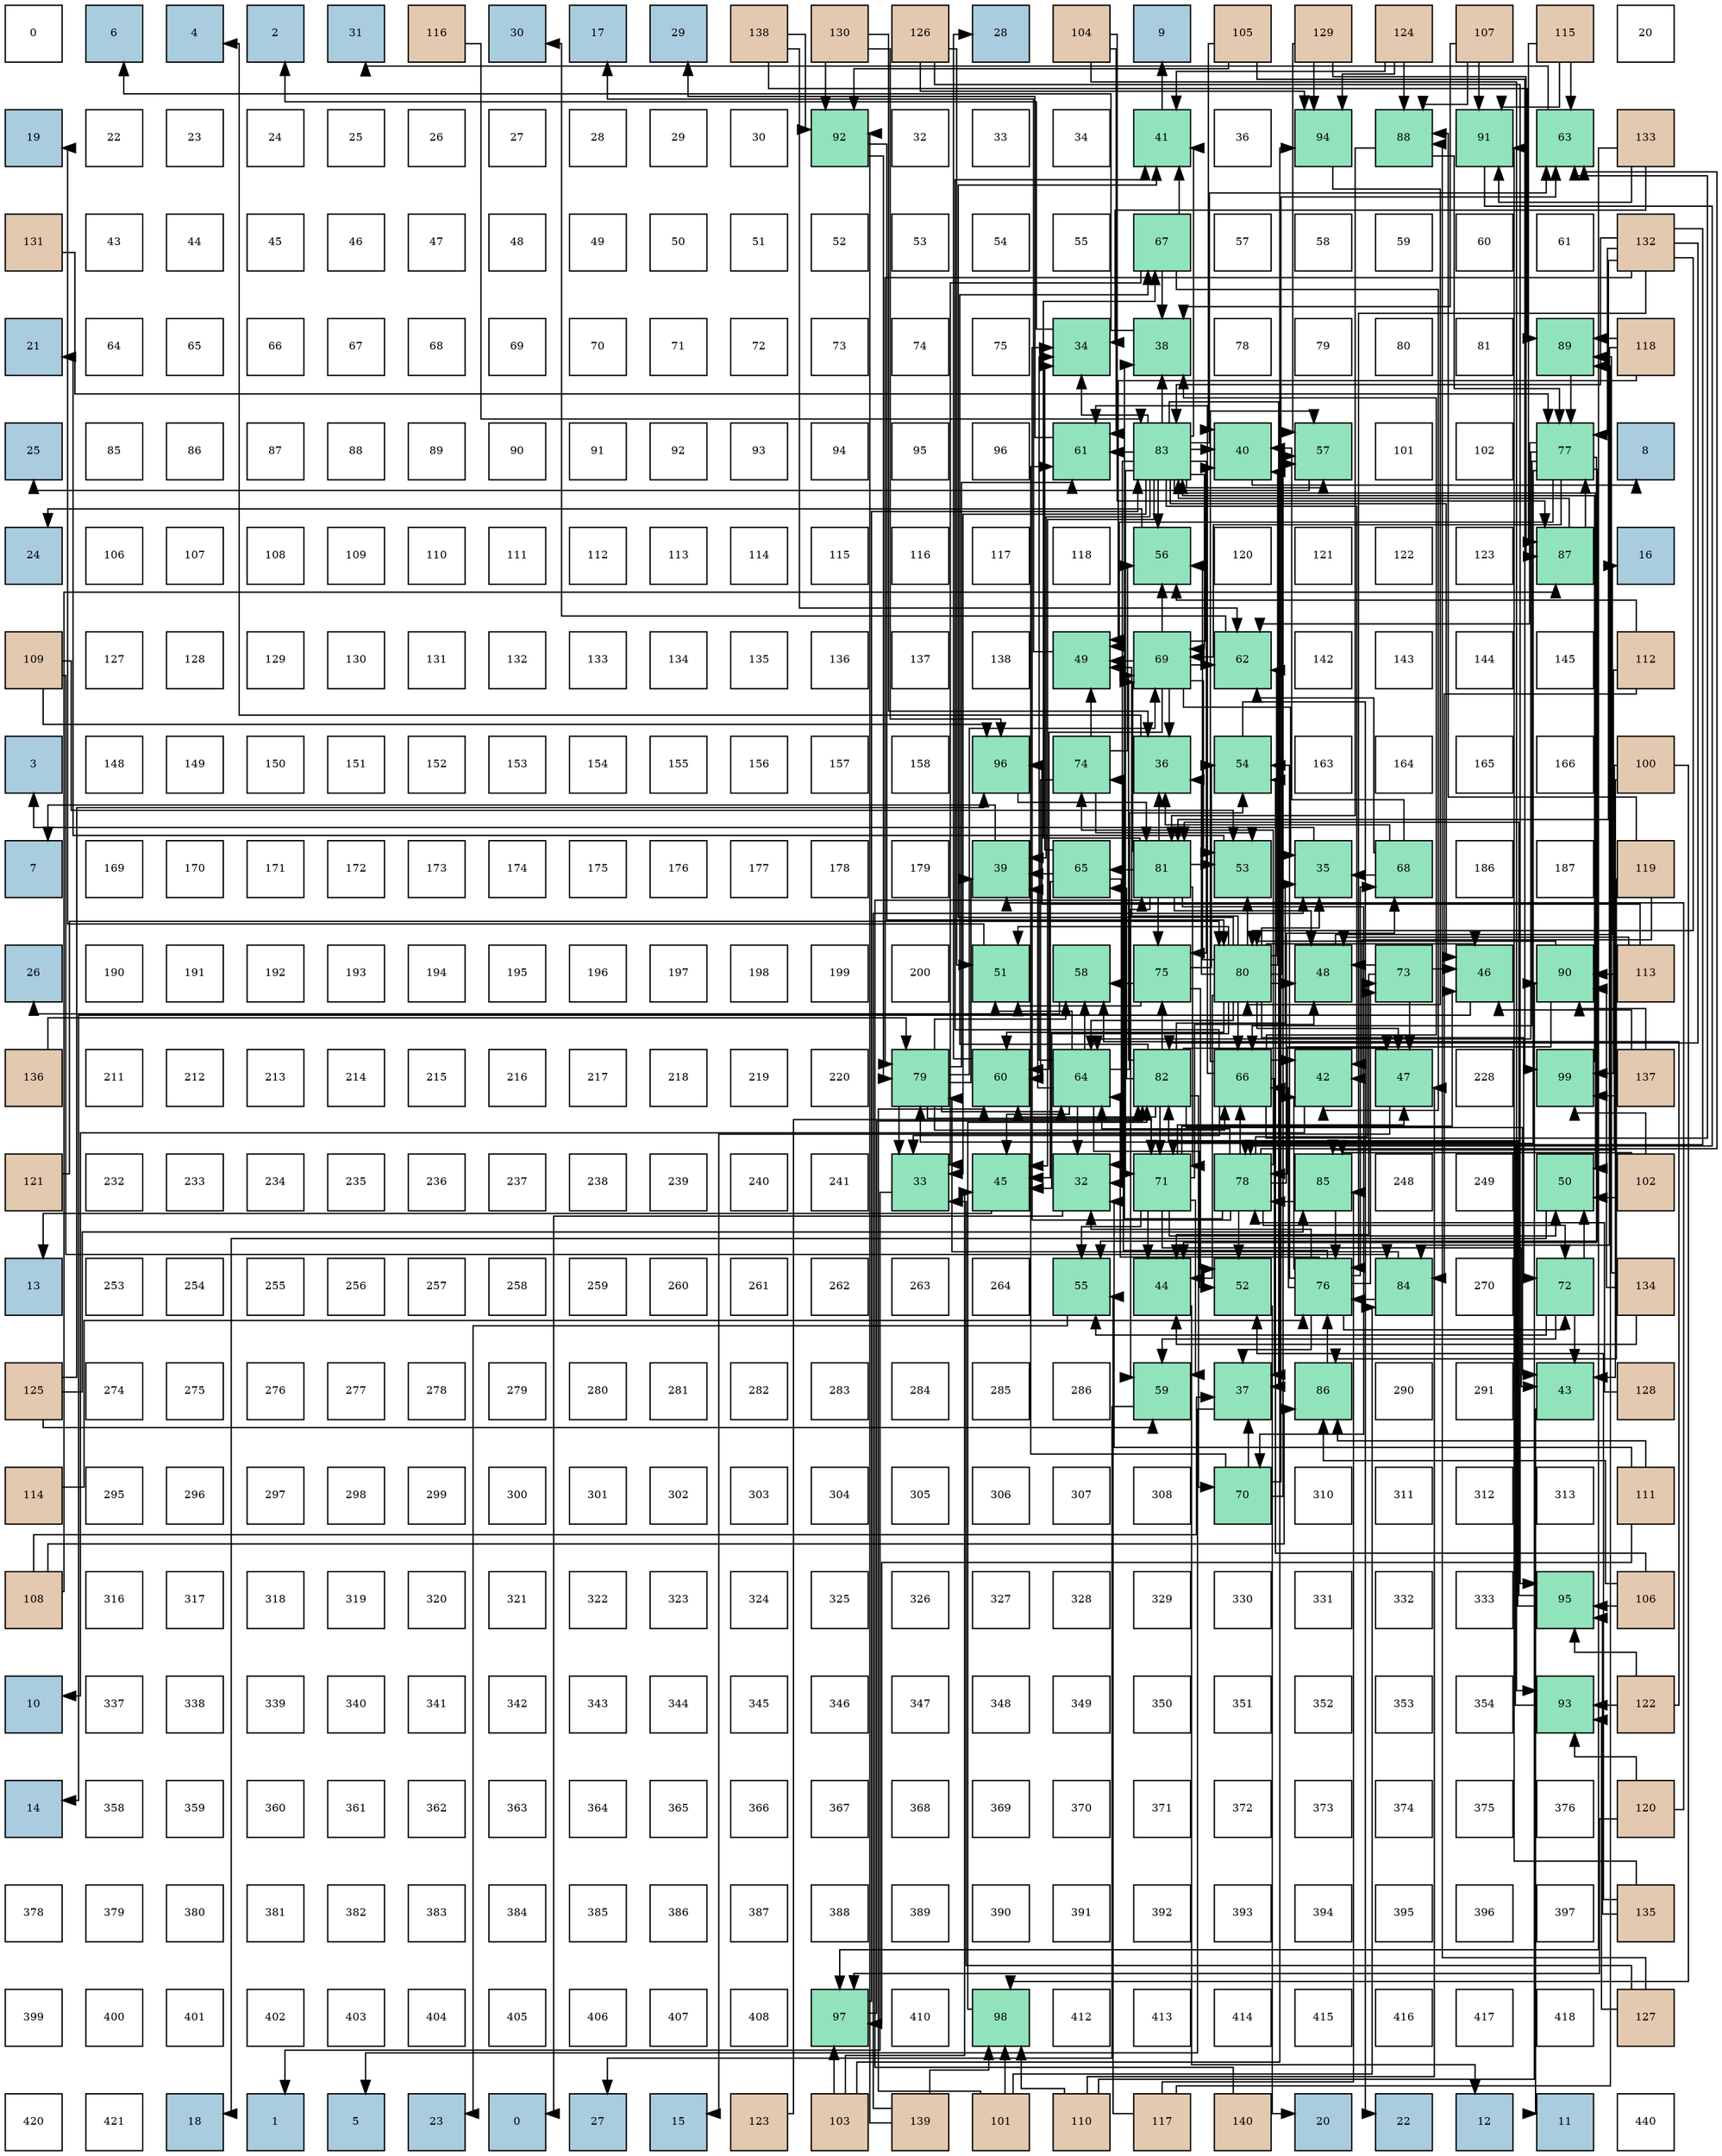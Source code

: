 digraph layout{
 rankdir=TB;
 splines=ortho;
 node [style=filled shape=square fixedsize=true width=0.6];
0[label="0", fontsize=8, fillcolor="#ffffff"];
1[label="6", fontsize=8, fillcolor="#a9ccde"];
2[label="4", fontsize=8, fillcolor="#a9ccde"];
3[label="2", fontsize=8, fillcolor="#a9ccde"];
4[label="31", fontsize=8, fillcolor="#a9ccde"];
5[label="116", fontsize=8, fillcolor="#e3c9af"];
6[label="30", fontsize=8, fillcolor="#a9ccde"];
7[label="17", fontsize=8, fillcolor="#a9ccde"];
8[label="29", fontsize=8, fillcolor="#a9ccde"];
9[label="138", fontsize=8, fillcolor="#e3c9af"];
10[label="130", fontsize=8, fillcolor="#e3c9af"];
11[label="126", fontsize=8, fillcolor="#e3c9af"];
12[label="28", fontsize=8, fillcolor="#a9ccde"];
13[label="104", fontsize=8, fillcolor="#e3c9af"];
14[label="9", fontsize=8, fillcolor="#a9ccde"];
15[label="105", fontsize=8, fillcolor="#e3c9af"];
16[label="129", fontsize=8, fillcolor="#e3c9af"];
17[label="124", fontsize=8, fillcolor="#e3c9af"];
18[label="107", fontsize=8, fillcolor="#e3c9af"];
19[label="115", fontsize=8, fillcolor="#e3c9af"];
20[label="20", fontsize=8, fillcolor="#ffffff"];
21[label="19", fontsize=8, fillcolor="#a9ccde"];
22[label="22", fontsize=8, fillcolor="#ffffff"];
23[label="23", fontsize=8, fillcolor="#ffffff"];
24[label="24", fontsize=8, fillcolor="#ffffff"];
25[label="25", fontsize=8, fillcolor="#ffffff"];
26[label="26", fontsize=8, fillcolor="#ffffff"];
27[label="27", fontsize=8, fillcolor="#ffffff"];
28[label="28", fontsize=8, fillcolor="#ffffff"];
29[label="29", fontsize=8, fillcolor="#ffffff"];
30[label="30", fontsize=8, fillcolor="#ffffff"];
31[label="92", fontsize=8, fillcolor="#91e3bb"];
32[label="32", fontsize=8, fillcolor="#ffffff"];
33[label="33", fontsize=8, fillcolor="#ffffff"];
34[label="34", fontsize=8, fillcolor="#ffffff"];
35[label="41", fontsize=8, fillcolor="#91e3bb"];
36[label="36", fontsize=8, fillcolor="#ffffff"];
37[label="94", fontsize=8, fillcolor="#91e3bb"];
38[label="88", fontsize=8, fillcolor="#91e3bb"];
39[label="91", fontsize=8, fillcolor="#91e3bb"];
40[label="63", fontsize=8, fillcolor="#91e3bb"];
41[label="133", fontsize=8, fillcolor="#e3c9af"];
42[label="131", fontsize=8, fillcolor="#e3c9af"];
43[label="43", fontsize=8, fillcolor="#ffffff"];
44[label="44", fontsize=8, fillcolor="#ffffff"];
45[label="45", fontsize=8, fillcolor="#ffffff"];
46[label="46", fontsize=8, fillcolor="#ffffff"];
47[label="47", fontsize=8, fillcolor="#ffffff"];
48[label="48", fontsize=8, fillcolor="#ffffff"];
49[label="49", fontsize=8, fillcolor="#ffffff"];
50[label="50", fontsize=8, fillcolor="#ffffff"];
51[label="51", fontsize=8, fillcolor="#ffffff"];
52[label="52", fontsize=8, fillcolor="#ffffff"];
53[label="53", fontsize=8, fillcolor="#ffffff"];
54[label="54", fontsize=8, fillcolor="#ffffff"];
55[label="55", fontsize=8, fillcolor="#ffffff"];
56[label="67", fontsize=8, fillcolor="#91e3bb"];
57[label="57", fontsize=8, fillcolor="#ffffff"];
58[label="58", fontsize=8, fillcolor="#ffffff"];
59[label="59", fontsize=8, fillcolor="#ffffff"];
60[label="60", fontsize=8, fillcolor="#ffffff"];
61[label="61", fontsize=8, fillcolor="#ffffff"];
62[label="132", fontsize=8, fillcolor="#e3c9af"];
63[label="21", fontsize=8, fillcolor="#a9ccde"];
64[label="64", fontsize=8, fillcolor="#ffffff"];
65[label="65", fontsize=8, fillcolor="#ffffff"];
66[label="66", fontsize=8, fillcolor="#ffffff"];
67[label="67", fontsize=8, fillcolor="#ffffff"];
68[label="68", fontsize=8, fillcolor="#ffffff"];
69[label="69", fontsize=8, fillcolor="#ffffff"];
70[label="70", fontsize=8, fillcolor="#ffffff"];
71[label="71", fontsize=8, fillcolor="#ffffff"];
72[label="72", fontsize=8, fillcolor="#ffffff"];
73[label="73", fontsize=8, fillcolor="#ffffff"];
74[label="74", fontsize=8, fillcolor="#ffffff"];
75[label="75", fontsize=8, fillcolor="#ffffff"];
76[label="34", fontsize=8, fillcolor="#91e3bb"];
77[label="38", fontsize=8, fillcolor="#91e3bb"];
78[label="78", fontsize=8, fillcolor="#ffffff"];
79[label="79", fontsize=8, fillcolor="#ffffff"];
80[label="80", fontsize=8, fillcolor="#ffffff"];
81[label="81", fontsize=8, fillcolor="#ffffff"];
82[label="89", fontsize=8, fillcolor="#91e3bb"];
83[label="118", fontsize=8, fillcolor="#e3c9af"];
84[label="25", fontsize=8, fillcolor="#a9ccde"];
85[label="85", fontsize=8, fillcolor="#ffffff"];
86[label="86", fontsize=8, fillcolor="#ffffff"];
87[label="87", fontsize=8, fillcolor="#ffffff"];
88[label="88", fontsize=8, fillcolor="#ffffff"];
89[label="89", fontsize=8, fillcolor="#ffffff"];
90[label="90", fontsize=8, fillcolor="#ffffff"];
91[label="91", fontsize=8, fillcolor="#ffffff"];
92[label="92", fontsize=8, fillcolor="#ffffff"];
93[label="93", fontsize=8, fillcolor="#ffffff"];
94[label="94", fontsize=8, fillcolor="#ffffff"];
95[label="95", fontsize=8, fillcolor="#ffffff"];
96[label="96", fontsize=8, fillcolor="#ffffff"];
97[label="61", fontsize=8, fillcolor="#91e3bb"];
98[label="83", fontsize=8, fillcolor="#91e3bb"];
99[label="40", fontsize=8, fillcolor="#91e3bb"];
100[label="57", fontsize=8, fillcolor="#91e3bb"];
101[label="101", fontsize=8, fillcolor="#ffffff"];
102[label="102", fontsize=8, fillcolor="#ffffff"];
103[label="77", fontsize=8, fillcolor="#91e3bb"];
104[label="8", fontsize=8, fillcolor="#a9ccde"];
105[label="24", fontsize=8, fillcolor="#a9ccde"];
106[label="106", fontsize=8, fillcolor="#ffffff"];
107[label="107", fontsize=8, fillcolor="#ffffff"];
108[label="108", fontsize=8, fillcolor="#ffffff"];
109[label="109", fontsize=8, fillcolor="#ffffff"];
110[label="110", fontsize=8, fillcolor="#ffffff"];
111[label="111", fontsize=8, fillcolor="#ffffff"];
112[label="112", fontsize=8, fillcolor="#ffffff"];
113[label="113", fontsize=8, fillcolor="#ffffff"];
114[label="114", fontsize=8, fillcolor="#ffffff"];
115[label="115", fontsize=8, fillcolor="#ffffff"];
116[label="116", fontsize=8, fillcolor="#ffffff"];
117[label="117", fontsize=8, fillcolor="#ffffff"];
118[label="118", fontsize=8, fillcolor="#ffffff"];
119[label="56", fontsize=8, fillcolor="#91e3bb"];
120[label="120", fontsize=8, fillcolor="#ffffff"];
121[label="121", fontsize=8, fillcolor="#ffffff"];
122[label="122", fontsize=8, fillcolor="#ffffff"];
123[label="123", fontsize=8, fillcolor="#ffffff"];
124[label="87", fontsize=8, fillcolor="#91e3bb"];
125[label="16", fontsize=8, fillcolor="#a9ccde"];
126[label="109", fontsize=8, fillcolor="#e3c9af"];
127[label="127", fontsize=8, fillcolor="#ffffff"];
128[label="128", fontsize=8, fillcolor="#ffffff"];
129[label="129", fontsize=8, fillcolor="#ffffff"];
130[label="130", fontsize=8, fillcolor="#ffffff"];
131[label="131", fontsize=8, fillcolor="#ffffff"];
132[label="132", fontsize=8, fillcolor="#ffffff"];
133[label="133", fontsize=8, fillcolor="#ffffff"];
134[label="134", fontsize=8, fillcolor="#ffffff"];
135[label="135", fontsize=8, fillcolor="#ffffff"];
136[label="136", fontsize=8, fillcolor="#ffffff"];
137[label="137", fontsize=8, fillcolor="#ffffff"];
138[label="138", fontsize=8, fillcolor="#ffffff"];
139[label="49", fontsize=8, fillcolor="#91e3bb"];
140[label="69", fontsize=8, fillcolor="#91e3bb"];
141[label="62", fontsize=8, fillcolor="#91e3bb"];
142[label="142", fontsize=8, fillcolor="#ffffff"];
143[label="143", fontsize=8, fillcolor="#ffffff"];
144[label="144", fontsize=8, fillcolor="#ffffff"];
145[label="145", fontsize=8, fillcolor="#ffffff"];
146[label="112", fontsize=8, fillcolor="#e3c9af"];
147[label="3", fontsize=8, fillcolor="#a9ccde"];
148[label="148", fontsize=8, fillcolor="#ffffff"];
149[label="149", fontsize=8, fillcolor="#ffffff"];
150[label="150", fontsize=8, fillcolor="#ffffff"];
151[label="151", fontsize=8, fillcolor="#ffffff"];
152[label="152", fontsize=8, fillcolor="#ffffff"];
153[label="153", fontsize=8, fillcolor="#ffffff"];
154[label="154", fontsize=8, fillcolor="#ffffff"];
155[label="155", fontsize=8, fillcolor="#ffffff"];
156[label="156", fontsize=8, fillcolor="#ffffff"];
157[label="157", fontsize=8, fillcolor="#ffffff"];
158[label="158", fontsize=8, fillcolor="#ffffff"];
159[label="96", fontsize=8, fillcolor="#91e3bb"];
160[label="74", fontsize=8, fillcolor="#91e3bb"];
161[label="36", fontsize=8, fillcolor="#91e3bb"];
162[label="54", fontsize=8, fillcolor="#91e3bb"];
163[label="163", fontsize=8, fillcolor="#ffffff"];
164[label="164", fontsize=8, fillcolor="#ffffff"];
165[label="165", fontsize=8, fillcolor="#ffffff"];
166[label="166", fontsize=8, fillcolor="#ffffff"];
167[label="100", fontsize=8, fillcolor="#e3c9af"];
168[label="7", fontsize=8, fillcolor="#a9ccde"];
169[label="169", fontsize=8, fillcolor="#ffffff"];
170[label="170", fontsize=8, fillcolor="#ffffff"];
171[label="171", fontsize=8, fillcolor="#ffffff"];
172[label="172", fontsize=8, fillcolor="#ffffff"];
173[label="173", fontsize=8, fillcolor="#ffffff"];
174[label="174", fontsize=8, fillcolor="#ffffff"];
175[label="175", fontsize=8, fillcolor="#ffffff"];
176[label="176", fontsize=8, fillcolor="#ffffff"];
177[label="177", fontsize=8, fillcolor="#ffffff"];
178[label="178", fontsize=8, fillcolor="#ffffff"];
179[label="179", fontsize=8, fillcolor="#ffffff"];
180[label="39", fontsize=8, fillcolor="#91e3bb"];
181[label="65", fontsize=8, fillcolor="#91e3bb"];
182[label="81", fontsize=8, fillcolor="#91e3bb"];
183[label="53", fontsize=8, fillcolor="#91e3bb"];
184[label="35", fontsize=8, fillcolor="#91e3bb"];
185[label="68", fontsize=8, fillcolor="#91e3bb"];
186[label="186", fontsize=8, fillcolor="#ffffff"];
187[label="187", fontsize=8, fillcolor="#ffffff"];
188[label="119", fontsize=8, fillcolor="#e3c9af"];
189[label="26", fontsize=8, fillcolor="#a9ccde"];
190[label="190", fontsize=8, fillcolor="#ffffff"];
191[label="191", fontsize=8, fillcolor="#ffffff"];
192[label="192", fontsize=8, fillcolor="#ffffff"];
193[label="193", fontsize=8, fillcolor="#ffffff"];
194[label="194", fontsize=8, fillcolor="#ffffff"];
195[label="195", fontsize=8, fillcolor="#ffffff"];
196[label="196", fontsize=8, fillcolor="#ffffff"];
197[label="197", fontsize=8, fillcolor="#ffffff"];
198[label="198", fontsize=8, fillcolor="#ffffff"];
199[label="199", fontsize=8, fillcolor="#ffffff"];
200[label="200", fontsize=8, fillcolor="#ffffff"];
201[label="51", fontsize=8, fillcolor="#91e3bb"];
202[label="58", fontsize=8, fillcolor="#91e3bb"];
203[label="75", fontsize=8, fillcolor="#91e3bb"];
204[label="80", fontsize=8, fillcolor="#91e3bb"];
205[label="48", fontsize=8, fillcolor="#91e3bb"];
206[label="73", fontsize=8, fillcolor="#91e3bb"];
207[label="46", fontsize=8, fillcolor="#91e3bb"];
208[label="90", fontsize=8, fillcolor="#91e3bb"];
209[label="113", fontsize=8, fillcolor="#e3c9af"];
210[label="136", fontsize=8, fillcolor="#e3c9af"];
211[label="211", fontsize=8, fillcolor="#ffffff"];
212[label="212", fontsize=8, fillcolor="#ffffff"];
213[label="213", fontsize=8, fillcolor="#ffffff"];
214[label="214", fontsize=8, fillcolor="#ffffff"];
215[label="215", fontsize=8, fillcolor="#ffffff"];
216[label="216", fontsize=8, fillcolor="#ffffff"];
217[label="217", fontsize=8, fillcolor="#ffffff"];
218[label="218", fontsize=8, fillcolor="#ffffff"];
219[label="219", fontsize=8, fillcolor="#ffffff"];
220[label="220", fontsize=8, fillcolor="#ffffff"];
221[label="79", fontsize=8, fillcolor="#91e3bb"];
222[label="60", fontsize=8, fillcolor="#91e3bb"];
223[label="64", fontsize=8, fillcolor="#91e3bb"];
224[label="82", fontsize=8, fillcolor="#91e3bb"];
225[label="66", fontsize=8, fillcolor="#91e3bb"];
226[label="42", fontsize=8, fillcolor="#91e3bb"];
227[label="47", fontsize=8, fillcolor="#91e3bb"];
228[label="228", fontsize=8, fillcolor="#ffffff"];
229[label="99", fontsize=8, fillcolor="#91e3bb"];
230[label="137", fontsize=8, fillcolor="#e3c9af"];
231[label="121", fontsize=8, fillcolor="#e3c9af"];
232[label="232", fontsize=8, fillcolor="#ffffff"];
233[label="233", fontsize=8, fillcolor="#ffffff"];
234[label="234", fontsize=8, fillcolor="#ffffff"];
235[label="235", fontsize=8, fillcolor="#ffffff"];
236[label="236", fontsize=8, fillcolor="#ffffff"];
237[label="237", fontsize=8, fillcolor="#ffffff"];
238[label="238", fontsize=8, fillcolor="#ffffff"];
239[label="239", fontsize=8, fillcolor="#ffffff"];
240[label="240", fontsize=8, fillcolor="#ffffff"];
241[label="241", fontsize=8, fillcolor="#ffffff"];
242[label="33", fontsize=8, fillcolor="#91e3bb"];
243[label="45", fontsize=8, fillcolor="#91e3bb"];
244[label="32", fontsize=8, fillcolor="#91e3bb"];
245[label="71", fontsize=8, fillcolor="#91e3bb"];
246[label="78", fontsize=8, fillcolor="#91e3bb"];
247[label="85", fontsize=8, fillcolor="#91e3bb"];
248[label="248", fontsize=8, fillcolor="#ffffff"];
249[label="249", fontsize=8, fillcolor="#ffffff"];
250[label="50", fontsize=8, fillcolor="#91e3bb"];
251[label="102", fontsize=8, fillcolor="#e3c9af"];
252[label="13", fontsize=8, fillcolor="#a9ccde"];
253[label="253", fontsize=8, fillcolor="#ffffff"];
254[label="254", fontsize=8, fillcolor="#ffffff"];
255[label="255", fontsize=8, fillcolor="#ffffff"];
256[label="256", fontsize=8, fillcolor="#ffffff"];
257[label="257", fontsize=8, fillcolor="#ffffff"];
258[label="258", fontsize=8, fillcolor="#ffffff"];
259[label="259", fontsize=8, fillcolor="#ffffff"];
260[label="260", fontsize=8, fillcolor="#ffffff"];
261[label="261", fontsize=8, fillcolor="#ffffff"];
262[label="262", fontsize=8, fillcolor="#ffffff"];
263[label="263", fontsize=8, fillcolor="#ffffff"];
264[label="264", fontsize=8, fillcolor="#ffffff"];
265[label="55", fontsize=8, fillcolor="#91e3bb"];
266[label="44", fontsize=8, fillcolor="#91e3bb"];
267[label="52", fontsize=8, fillcolor="#91e3bb"];
268[label="76", fontsize=8, fillcolor="#91e3bb"];
269[label="84", fontsize=8, fillcolor="#91e3bb"];
270[label="270", fontsize=8, fillcolor="#ffffff"];
271[label="72", fontsize=8, fillcolor="#91e3bb"];
272[label="134", fontsize=8, fillcolor="#e3c9af"];
273[label="125", fontsize=8, fillcolor="#e3c9af"];
274[label="274", fontsize=8, fillcolor="#ffffff"];
275[label="275", fontsize=8, fillcolor="#ffffff"];
276[label="276", fontsize=8, fillcolor="#ffffff"];
277[label="277", fontsize=8, fillcolor="#ffffff"];
278[label="278", fontsize=8, fillcolor="#ffffff"];
279[label="279", fontsize=8, fillcolor="#ffffff"];
280[label="280", fontsize=8, fillcolor="#ffffff"];
281[label="281", fontsize=8, fillcolor="#ffffff"];
282[label="282", fontsize=8, fillcolor="#ffffff"];
283[label="283", fontsize=8, fillcolor="#ffffff"];
284[label="284", fontsize=8, fillcolor="#ffffff"];
285[label="285", fontsize=8, fillcolor="#ffffff"];
286[label="286", fontsize=8, fillcolor="#ffffff"];
287[label="59", fontsize=8, fillcolor="#91e3bb"];
288[label="37", fontsize=8, fillcolor="#91e3bb"];
289[label="86", fontsize=8, fillcolor="#91e3bb"];
290[label="290", fontsize=8, fillcolor="#ffffff"];
291[label="291", fontsize=8, fillcolor="#ffffff"];
292[label="43", fontsize=8, fillcolor="#91e3bb"];
293[label="128", fontsize=8, fillcolor="#e3c9af"];
294[label="114", fontsize=8, fillcolor="#e3c9af"];
295[label="295", fontsize=8, fillcolor="#ffffff"];
296[label="296", fontsize=8, fillcolor="#ffffff"];
297[label="297", fontsize=8, fillcolor="#ffffff"];
298[label="298", fontsize=8, fillcolor="#ffffff"];
299[label="299", fontsize=8, fillcolor="#ffffff"];
300[label="300", fontsize=8, fillcolor="#ffffff"];
301[label="301", fontsize=8, fillcolor="#ffffff"];
302[label="302", fontsize=8, fillcolor="#ffffff"];
303[label="303", fontsize=8, fillcolor="#ffffff"];
304[label="304", fontsize=8, fillcolor="#ffffff"];
305[label="305", fontsize=8, fillcolor="#ffffff"];
306[label="306", fontsize=8, fillcolor="#ffffff"];
307[label="307", fontsize=8, fillcolor="#ffffff"];
308[label="308", fontsize=8, fillcolor="#ffffff"];
309[label="70", fontsize=8, fillcolor="#91e3bb"];
310[label="310", fontsize=8, fillcolor="#ffffff"];
311[label="311", fontsize=8, fillcolor="#ffffff"];
312[label="312", fontsize=8, fillcolor="#ffffff"];
313[label="313", fontsize=8, fillcolor="#ffffff"];
314[label="111", fontsize=8, fillcolor="#e3c9af"];
315[label="108", fontsize=8, fillcolor="#e3c9af"];
316[label="316", fontsize=8, fillcolor="#ffffff"];
317[label="317", fontsize=8, fillcolor="#ffffff"];
318[label="318", fontsize=8, fillcolor="#ffffff"];
319[label="319", fontsize=8, fillcolor="#ffffff"];
320[label="320", fontsize=8, fillcolor="#ffffff"];
321[label="321", fontsize=8, fillcolor="#ffffff"];
322[label="322", fontsize=8, fillcolor="#ffffff"];
323[label="323", fontsize=8, fillcolor="#ffffff"];
324[label="324", fontsize=8, fillcolor="#ffffff"];
325[label="325", fontsize=8, fillcolor="#ffffff"];
326[label="326", fontsize=8, fillcolor="#ffffff"];
327[label="327", fontsize=8, fillcolor="#ffffff"];
328[label="328", fontsize=8, fillcolor="#ffffff"];
329[label="329", fontsize=8, fillcolor="#ffffff"];
330[label="330", fontsize=8, fillcolor="#ffffff"];
331[label="331", fontsize=8, fillcolor="#ffffff"];
332[label="332", fontsize=8, fillcolor="#ffffff"];
333[label="333", fontsize=8, fillcolor="#ffffff"];
334[label="95", fontsize=8, fillcolor="#91e3bb"];
335[label="106", fontsize=8, fillcolor="#e3c9af"];
336[label="10", fontsize=8, fillcolor="#a9ccde"];
337[label="337", fontsize=8, fillcolor="#ffffff"];
338[label="338", fontsize=8, fillcolor="#ffffff"];
339[label="339", fontsize=8, fillcolor="#ffffff"];
340[label="340", fontsize=8, fillcolor="#ffffff"];
341[label="341", fontsize=8, fillcolor="#ffffff"];
342[label="342", fontsize=8, fillcolor="#ffffff"];
343[label="343", fontsize=8, fillcolor="#ffffff"];
344[label="344", fontsize=8, fillcolor="#ffffff"];
345[label="345", fontsize=8, fillcolor="#ffffff"];
346[label="346", fontsize=8, fillcolor="#ffffff"];
347[label="347", fontsize=8, fillcolor="#ffffff"];
348[label="348", fontsize=8, fillcolor="#ffffff"];
349[label="349", fontsize=8, fillcolor="#ffffff"];
350[label="350", fontsize=8, fillcolor="#ffffff"];
351[label="351", fontsize=8, fillcolor="#ffffff"];
352[label="352", fontsize=8, fillcolor="#ffffff"];
353[label="353", fontsize=8, fillcolor="#ffffff"];
354[label="354", fontsize=8, fillcolor="#ffffff"];
355[label="93", fontsize=8, fillcolor="#91e3bb"];
356[label="122", fontsize=8, fillcolor="#e3c9af"];
357[label="14", fontsize=8, fillcolor="#a9ccde"];
358[label="358", fontsize=8, fillcolor="#ffffff"];
359[label="359", fontsize=8, fillcolor="#ffffff"];
360[label="360", fontsize=8, fillcolor="#ffffff"];
361[label="361", fontsize=8, fillcolor="#ffffff"];
362[label="362", fontsize=8, fillcolor="#ffffff"];
363[label="363", fontsize=8, fillcolor="#ffffff"];
364[label="364", fontsize=8, fillcolor="#ffffff"];
365[label="365", fontsize=8, fillcolor="#ffffff"];
366[label="366", fontsize=8, fillcolor="#ffffff"];
367[label="367", fontsize=8, fillcolor="#ffffff"];
368[label="368", fontsize=8, fillcolor="#ffffff"];
369[label="369", fontsize=8, fillcolor="#ffffff"];
370[label="370", fontsize=8, fillcolor="#ffffff"];
371[label="371", fontsize=8, fillcolor="#ffffff"];
372[label="372", fontsize=8, fillcolor="#ffffff"];
373[label="373", fontsize=8, fillcolor="#ffffff"];
374[label="374", fontsize=8, fillcolor="#ffffff"];
375[label="375", fontsize=8, fillcolor="#ffffff"];
376[label="376", fontsize=8, fillcolor="#ffffff"];
377[label="120", fontsize=8, fillcolor="#e3c9af"];
378[label="378", fontsize=8, fillcolor="#ffffff"];
379[label="379", fontsize=8, fillcolor="#ffffff"];
380[label="380", fontsize=8, fillcolor="#ffffff"];
381[label="381", fontsize=8, fillcolor="#ffffff"];
382[label="382", fontsize=8, fillcolor="#ffffff"];
383[label="383", fontsize=8, fillcolor="#ffffff"];
384[label="384", fontsize=8, fillcolor="#ffffff"];
385[label="385", fontsize=8, fillcolor="#ffffff"];
386[label="386", fontsize=8, fillcolor="#ffffff"];
387[label="387", fontsize=8, fillcolor="#ffffff"];
388[label="388", fontsize=8, fillcolor="#ffffff"];
389[label="389", fontsize=8, fillcolor="#ffffff"];
390[label="390", fontsize=8, fillcolor="#ffffff"];
391[label="391", fontsize=8, fillcolor="#ffffff"];
392[label="392", fontsize=8, fillcolor="#ffffff"];
393[label="393", fontsize=8, fillcolor="#ffffff"];
394[label="394", fontsize=8, fillcolor="#ffffff"];
395[label="395", fontsize=8, fillcolor="#ffffff"];
396[label="396", fontsize=8, fillcolor="#ffffff"];
397[label="397", fontsize=8, fillcolor="#ffffff"];
398[label="135", fontsize=8, fillcolor="#e3c9af"];
399[label="399", fontsize=8, fillcolor="#ffffff"];
400[label="400", fontsize=8, fillcolor="#ffffff"];
401[label="401", fontsize=8, fillcolor="#ffffff"];
402[label="402", fontsize=8, fillcolor="#ffffff"];
403[label="403", fontsize=8, fillcolor="#ffffff"];
404[label="404", fontsize=8, fillcolor="#ffffff"];
405[label="405", fontsize=8, fillcolor="#ffffff"];
406[label="406", fontsize=8, fillcolor="#ffffff"];
407[label="407", fontsize=8, fillcolor="#ffffff"];
408[label="408", fontsize=8, fillcolor="#ffffff"];
409[label="97", fontsize=8, fillcolor="#91e3bb"];
410[label="410", fontsize=8, fillcolor="#ffffff"];
411[label="98", fontsize=8, fillcolor="#91e3bb"];
412[label="412", fontsize=8, fillcolor="#ffffff"];
413[label="413", fontsize=8, fillcolor="#ffffff"];
414[label="414", fontsize=8, fillcolor="#ffffff"];
415[label="415", fontsize=8, fillcolor="#ffffff"];
416[label="416", fontsize=8, fillcolor="#ffffff"];
417[label="417", fontsize=8, fillcolor="#ffffff"];
418[label="418", fontsize=8, fillcolor="#ffffff"];
419[label="127", fontsize=8, fillcolor="#e3c9af"];
420[label="420", fontsize=8, fillcolor="#ffffff"];
421[label="421", fontsize=8, fillcolor="#ffffff"];
422[label="18", fontsize=8, fillcolor="#a9ccde"];
423[label="1", fontsize=8, fillcolor="#a9ccde"];
424[label="5", fontsize=8, fillcolor="#a9ccde"];
425[label="23", fontsize=8, fillcolor="#a9ccde"];
426[label="0", fontsize=8, fillcolor="#a9ccde"];
427[label="27", fontsize=8, fillcolor="#a9ccde"];
428[label="15", fontsize=8, fillcolor="#a9ccde"];
429[label="123", fontsize=8, fillcolor="#e3c9af"];
430[label="103", fontsize=8, fillcolor="#e3c9af"];
431[label="139", fontsize=8, fillcolor="#e3c9af"];
432[label="101", fontsize=8, fillcolor="#e3c9af"];
433[label="110", fontsize=8, fillcolor="#e3c9af"];
434[label="117", fontsize=8, fillcolor="#e3c9af"];
435[label="140", fontsize=8, fillcolor="#e3c9af"];
436[label="20", fontsize=8, fillcolor="#a9ccde"];
437[label="22", fontsize=8, fillcolor="#a9ccde"];
438[label="12", fontsize=8, fillcolor="#a9ccde"];
439[label="11", fontsize=8, fillcolor="#a9ccde"];
440[label="440", fontsize=8, fillcolor="#ffffff"];
edge [constraint=false, style=vis];244 -> 426;
242 -> 423;
76 -> 3;
184 -> 147;
161 -> 2;
288 -> 424;
77 -> 1;
180 -> 168;
99 -> 104;
35 -> 14;
226 -> 336;
292 -> 439;
266 -> 438;
243 -> 252;
207 -> 357;
227 -> 428;
205 -> 125;
139 -> 7;
250 -> 422;
201 -> 21;
267 -> 436;
183 -> 63;
162 -> 437;
265 -> 425;
119 -> 105;
100 -> 84;
202 -> 189;
287 -> 427;
222 -> 12;
97 -> 8;
141 -> 6;
40 -> 4;
223 -> 244;
223 -> 76;
223 -> 180;
223 -> 243;
223 -> 201;
223 -> 267;
223 -> 162;
223 -> 202;
181 -> 244;
181 -> 76;
181 -> 180;
181 -> 243;
225 -> 242;
225 -> 288;
225 -> 77;
225 -> 35;
225 -> 226;
225 -> 100;
225 -> 97;
225 -> 40;
56 -> 242;
56 -> 77;
56 -> 35;
56 -> 226;
185 -> 184;
185 -> 161;
185 -> 99;
185 -> 141;
140 -> 184;
140 -> 161;
140 -> 99;
140 -> 139;
140 -> 183;
140 -> 119;
140 -> 222;
140 -> 141;
309 -> 288;
309 -> 100;
309 -> 97;
309 -> 40;
245 -> 292;
245 -> 266;
245 -> 207;
245 -> 227;
245 -> 205;
245 -> 250;
245 -> 265;
245 -> 287;
271 -> 292;
271 -> 250;
271 -> 265;
271 -> 287;
206 -> 266;
206 -> 207;
206 -> 227;
206 -> 205;
160 -> 139;
160 -> 183;
160 -> 119;
160 -> 222;
203 -> 201;
203 -> 267;
203 -> 162;
203 -> 202;
268 -> 244;
268 -> 288;
268 -> 226;
268 -> 162;
268 -> 223;
268 -> 225;
268 -> 185;
268 -> 271;
268 -> 206;
268 -> 160;
103 -> 266;
103 -> 139;
103 -> 265;
103 -> 141;
103 -> 223;
103 -> 225;
103 -> 140;
103 -> 245;
246 -> 76;
246 -> 77;
246 -> 267;
246 -> 40;
246 -> 223;
246 -> 225;
246 -> 185;
246 -> 271;
246 -> 206;
246 -> 160;
221 -> 242;
221 -> 180;
221 -> 202;
221 -> 97;
221 -> 223;
221 -> 225;
221 -> 140;
221 -> 245;
204 -> 184;
204 -> 161;
204 -> 99;
204 -> 35;
204 -> 266;
204 -> 243;
204 -> 207;
204 -> 227;
204 -> 205;
204 -> 139;
204 -> 201;
204 -> 183;
204 -> 119;
204 -> 100;
204 -> 222;
204 -> 141;
204 -> 223;
204 -> 225;
204 -> 271;
182 -> 161;
182 -> 205;
182 -> 183;
182 -> 287;
182 -> 181;
182 -> 56;
182 -> 140;
182 -> 309;
182 -> 245;
182 -> 203;
224 -> 184;
224 -> 292;
224 -> 227;
224 -> 222;
224 -> 181;
224 -> 56;
224 -> 140;
224 -> 309;
224 -> 245;
224 -> 203;
98 -> 244;
98 -> 242;
98 -> 76;
98 -> 288;
98 -> 77;
98 -> 180;
98 -> 99;
98 -> 35;
98 -> 226;
98 -> 243;
98 -> 207;
98 -> 250;
98 -> 119;
98 -> 100;
98 -> 97;
98 -> 40;
98 -> 140;
98 -> 245;
98 -> 203;
269 -> 268;
269 -> 221;
247 -> 268;
247 -> 246;
289 -> 268;
124 -> 103;
124 -> 98;
38 -> 103;
38 -> 182;
82 -> 103;
208 -> 246;
208 -> 204;
39 -> 246;
31 -> 221;
31 -> 204;
355 -> 221;
37 -> 204;
334 -> 182;
334 -> 224;
159 -> 182;
409 -> 224;
409 -> 98;
411 -> 224;
229 -> 98;
167 -> 292;
167 -> 247;
167 -> 411;
432 -> 222;
432 -> 269;
432 -> 411;
251 -> 250;
251 -> 247;
251 -> 229;
430 -> 243;
430 -> 37;
430 -> 409;
13 -> 97;
13 -> 124;
13 -> 355;
15 -> 99;
15 -> 31;
15 -> 229;
335 -> 162;
335 -> 289;
335 -> 334;
18 -> 77;
18 -> 38;
18 -> 39;
315 -> 288;
315 -> 289;
315 -> 124;
126 -> 183;
126 -> 269;
126 -> 159;
433 -> 227;
433 -> 208;
433 -> 411;
314 -> 244;
314 -> 289;
314 -> 409;
146 -> 119;
146 -> 269;
146 -> 229;
209 -> 205;
209 -> 208;
209 -> 159;
294 -> 268;
19 -> 40;
19 -> 124;
19 -> 39;
5 -> 98;
434 -> 265;
434 -> 247;
434 -> 82;
83 -> 139;
83 -> 269;
83 -> 82;
188 -> 226;
188 -> 289;
188 -> 38;
377 -> 180;
377 -> 355;
377 -> 409;
231 -> 204;
356 -> 202;
356 -> 355;
356 -> 334;
429 -> 224;
17 -> 35;
17 -> 38;
17 -> 37;
273 -> 287;
273 -> 247;
273 -> 159;
11 -> 201;
11 -> 37;
11 -> 334;
419 -> 242;
419 -> 38;
419 -> 355;
293 -> 246;
16 -> 100;
16 -> 124;
16 -> 37;
10 -> 161;
10 -> 31;
10 -> 159;
42 -> 103;
62 -> 268;
62 -> 103;
62 -> 246;
62 -> 221;
62 -> 204;
62 -> 182;
62 -> 224;
62 -> 98;
41 -> 76;
41 -> 39;
41 -> 409;
272 -> 266;
272 -> 82;
272 -> 208;
398 -> 267;
398 -> 39;
398 -> 334;
210 -> 221;
230 -> 207;
230 -> 208;
230 -> 229;
9 -> 141;
9 -> 82;
9 -> 31;
431 -> 184;
431 -> 31;
431 -> 411;
435 -> 182;
edge [constraint=true, style=invis];
0 -> 21 -> 42 -> 63 -> 84 -> 105 -> 126 -> 147 -> 168 -> 189 -> 210 -> 231 -> 252 -> 273 -> 294 -> 315 -> 336 -> 357 -> 378 -> 399 -> 420;
1 -> 22 -> 43 -> 64 -> 85 -> 106 -> 127 -> 148 -> 169 -> 190 -> 211 -> 232 -> 253 -> 274 -> 295 -> 316 -> 337 -> 358 -> 379 -> 400 -> 421;
2 -> 23 -> 44 -> 65 -> 86 -> 107 -> 128 -> 149 -> 170 -> 191 -> 212 -> 233 -> 254 -> 275 -> 296 -> 317 -> 338 -> 359 -> 380 -> 401 -> 422;
3 -> 24 -> 45 -> 66 -> 87 -> 108 -> 129 -> 150 -> 171 -> 192 -> 213 -> 234 -> 255 -> 276 -> 297 -> 318 -> 339 -> 360 -> 381 -> 402 -> 423;
4 -> 25 -> 46 -> 67 -> 88 -> 109 -> 130 -> 151 -> 172 -> 193 -> 214 -> 235 -> 256 -> 277 -> 298 -> 319 -> 340 -> 361 -> 382 -> 403 -> 424;
5 -> 26 -> 47 -> 68 -> 89 -> 110 -> 131 -> 152 -> 173 -> 194 -> 215 -> 236 -> 257 -> 278 -> 299 -> 320 -> 341 -> 362 -> 383 -> 404 -> 425;
6 -> 27 -> 48 -> 69 -> 90 -> 111 -> 132 -> 153 -> 174 -> 195 -> 216 -> 237 -> 258 -> 279 -> 300 -> 321 -> 342 -> 363 -> 384 -> 405 -> 426;
7 -> 28 -> 49 -> 70 -> 91 -> 112 -> 133 -> 154 -> 175 -> 196 -> 217 -> 238 -> 259 -> 280 -> 301 -> 322 -> 343 -> 364 -> 385 -> 406 -> 427;
8 -> 29 -> 50 -> 71 -> 92 -> 113 -> 134 -> 155 -> 176 -> 197 -> 218 -> 239 -> 260 -> 281 -> 302 -> 323 -> 344 -> 365 -> 386 -> 407 -> 428;
9 -> 30 -> 51 -> 72 -> 93 -> 114 -> 135 -> 156 -> 177 -> 198 -> 219 -> 240 -> 261 -> 282 -> 303 -> 324 -> 345 -> 366 -> 387 -> 408 -> 429;
10 -> 31 -> 52 -> 73 -> 94 -> 115 -> 136 -> 157 -> 178 -> 199 -> 220 -> 241 -> 262 -> 283 -> 304 -> 325 -> 346 -> 367 -> 388 -> 409 -> 430;
11 -> 32 -> 53 -> 74 -> 95 -> 116 -> 137 -> 158 -> 179 -> 200 -> 221 -> 242 -> 263 -> 284 -> 305 -> 326 -> 347 -> 368 -> 389 -> 410 -> 431;
12 -> 33 -> 54 -> 75 -> 96 -> 117 -> 138 -> 159 -> 180 -> 201 -> 222 -> 243 -> 264 -> 285 -> 306 -> 327 -> 348 -> 369 -> 390 -> 411 -> 432;
13 -> 34 -> 55 -> 76 -> 97 -> 118 -> 139 -> 160 -> 181 -> 202 -> 223 -> 244 -> 265 -> 286 -> 307 -> 328 -> 349 -> 370 -> 391 -> 412 -> 433;
14 -> 35 -> 56 -> 77 -> 98 -> 119 -> 140 -> 161 -> 182 -> 203 -> 224 -> 245 -> 266 -> 287 -> 308 -> 329 -> 350 -> 371 -> 392 -> 413 -> 434;
15 -> 36 -> 57 -> 78 -> 99 -> 120 -> 141 -> 162 -> 183 -> 204 -> 225 -> 246 -> 267 -> 288 -> 309 -> 330 -> 351 -> 372 -> 393 -> 414 -> 435;
16 -> 37 -> 58 -> 79 -> 100 -> 121 -> 142 -> 163 -> 184 -> 205 -> 226 -> 247 -> 268 -> 289 -> 310 -> 331 -> 352 -> 373 -> 394 -> 415 -> 436;
17 -> 38 -> 59 -> 80 -> 101 -> 122 -> 143 -> 164 -> 185 -> 206 -> 227 -> 248 -> 269 -> 290 -> 311 -> 332 -> 353 -> 374 -> 395 -> 416 -> 437;
18 -> 39 -> 60 -> 81 -> 102 -> 123 -> 144 -> 165 -> 186 -> 207 -> 228 -> 249 -> 270 -> 291 -> 312 -> 333 -> 354 -> 375 -> 396 -> 417 -> 438;
19 -> 40 -> 61 -> 82 -> 103 -> 124 -> 145 -> 166 -> 187 -> 208 -> 229 -> 250 -> 271 -> 292 -> 313 -> 334 -> 355 -> 376 -> 397 -> 418 -> 439;
20 -> 41 -> 62 -> 83 -> 104 -> 125 -> 146 -> 167 -> 188 -> 209 -> 230 -> 251 -> 272 -> 293 -> 314 -> 335 -> 356 -> 377 -> 398 -> 419 -> 440;
rank = same {0 -> 1 -> 2 -> 3 -> 4 -> 5 -> 6 -> 7 -> 8 -> 9 -> 10 -> 11 -> 12 -> 13 -> 14 -> 15 -> 16 -> 17 -> 18 -> 19 -> 20};
rank = same {21 -> 22 -> 23 -> 24 -> 25 -> 26 -> 27 -> 28 -> 29 -> 30 -> 31 -> 32 -> 33 -> 34 -> 35 -> 36 -> 37 -> 38 -> 39 -> 40 -> 41};
rank = same {42 -> 43 -> 44 -> 45 -> 46 -> 47 -> 48 -> 49 -> 50 -> 51 -> 52 -> 53 -> 54 -> 55 -> 56 -> 57 -> 58 -> 59 -> 60 -> 61 -> 62};
rank = same {63 -> 64 -> 65 -> 66 -> 67 -> 68 -> 69 -> 70 -> 71 -> 72 -> 73 -> 74 -> 75 -> 76 -> 77 -> 78 -> 79 -> 80 -> 81 -> 82 -> 83};
rank = same {84 -> 85 -> 86 -> 87 -> 88 -> 89 -> 90 -> 91 -> 92 -> 93 -> 94 -> 95 -> 96 -> 97 -> 98 -> 99 -> 100 -> 101 -> 102 -> 103 -> 104};
rank = same {105 -> 106 -> 107 -> 108 -> 109 -> 110 -> 111 -> 112 -> 113 -> 114 -> 115 -> 116 -> 117 -> 118 -> 119 -> 120 -> 121 -> 122 -> 123 -> 124 -> 125};
rank = same {126 -> 127 -> 128 -> 129 -> 130 -> 131 -> 132 -> 133 -> 134 -> 135 -> 136 -> 137 -> 138 -> 139 -> 140 -> 141 -> 142 -> 143 -> 144 -> 145 -> 146};
rank = same {147 -> 148 -> 149 -> 150 -> 151 -> 152 -> 153 -> 154 -> 155 -> 156 -> 157 -> 158 -> 159 -> 160 -> 161 -> 162 -> 163 -> 164 -> 165 -> 166 -> 167};
rank = same {168 -> 169 -> 170 -> 171 -> 172 -> 173 -> 174 -> 175 -> 176 -> 177 -> 178 -> 179 -> 180 -> 181 -> 182 -> 183 -> 184 -> 185 -> 186 -> 187 -> 188};
rank = same {189 -> 190 -> 191 -> 192 -> 193 -> 194 -> 195 -> 196 -> 197 -> 198 -> 199 -> 200 -> 201 -> 202 -> 203 -> 204 -> 205 -> 206 -> 207 -> 208 -> 209};
rank = same {210 -> 211 -> 212 -> 213 -> 214 -> 215 -> 216 -> 217 -> 218 -> 219 -> 220 -> 221 -> 222 -> 223 -> 224 -> 225 -> 226 -> 227 -> 228 -> 229 -> 230};
rank = same {231 -> 232 -> 233 -> 234 -> 235 -> 236 -> 237 -> 238 -> 239 -> 240 -> 241 -> 242 -> 243 -> 244 -> 245 -> 246 -> 247 -> 248 -> 249 -> 250 -> 251};
rank = same {252 -> 253 -> 254 -> 255 -> 256 -> 257 -> 258 -> 259 -> 260 -> 261 -> 262 -> 263 -> 264 -> 265 -> 266 -> 267 -> 268 -> 269 -> 270 -> 271 -> 272};
rank = same {273 -> 274 -> 275 -> 276 -> 277 -> 278 -> 279 -> 280 -> 281 -> 282 -> 283 -> 284 -> 285 -> 286 -> 287 -> 288 -> 289 -> 290 -> 291 -> 292 -> 293};
rank = same {294 -> 295 -> 296 -> 297 -> 298 -> 299 -> 300 -> 301 -> 302 -> 303 -> 304 -> 305 -> 306 -> 307 -> 308 -> 309 -> 310 -> 311 -> 312 -> 313 -> 314};
rank = same {315 -> 316 -> 317 -> 318 -> 319 -> 320 -> 321 -> 322 -> 323 -> 324 -> 325 -> 326 -> 327 -> 328 -> 329 -> 330 -> 331 -> 332 -> 333 -> 334 -> 335};
rank = same {336 -> 337 -> 338 -> 339 -> 340 -> 341 -> 342 -> 343 -> 344 -> 345 -> 346 -> 347 -> 348 -> 349 -> 350 -> 351 -> 352 -> 353 -> 354 -> 355 -> 356};
rank = same {357 -> 358 -> 359 -> 360 -> 361 -> 362 -> 363 -> 364 -> 365 -> 366 -> 367 -> 368 -> 369 -> 370 -> 371 -> 372 -> 373 -> 374 -> 375 -> 376 -> 377};
rank = same {378 -> 379 -> 380 -> 381 -> 382 -> 383 -> 384 -> 385 -> 386 -> 387 -> 388 -> 389 -> 390 -> 391 -> 392 -> 393 -> 394 -> 395 -> 396 -> 397 -> 398};
rank = same {399 -> 400 -> 401 -> 402 -> 403 -> 404 -> 405 -> 406 -> 407 -> 408 -> 409 -> 410 -> 411 -> 412 -> 413 -> 414 -> 415 -> 416 -> 417 -> 418 -> 419};
rank = same {420 -> 421 -> 422 -> 423 -> 424 -> 425 -> 426 -> 427 -> 428 -> 429 -> 430 -> 431 -> 432 -> 433 -> 434 -> 435 -> 436 -> 437 -> 438 -> 439 -> 440};
}